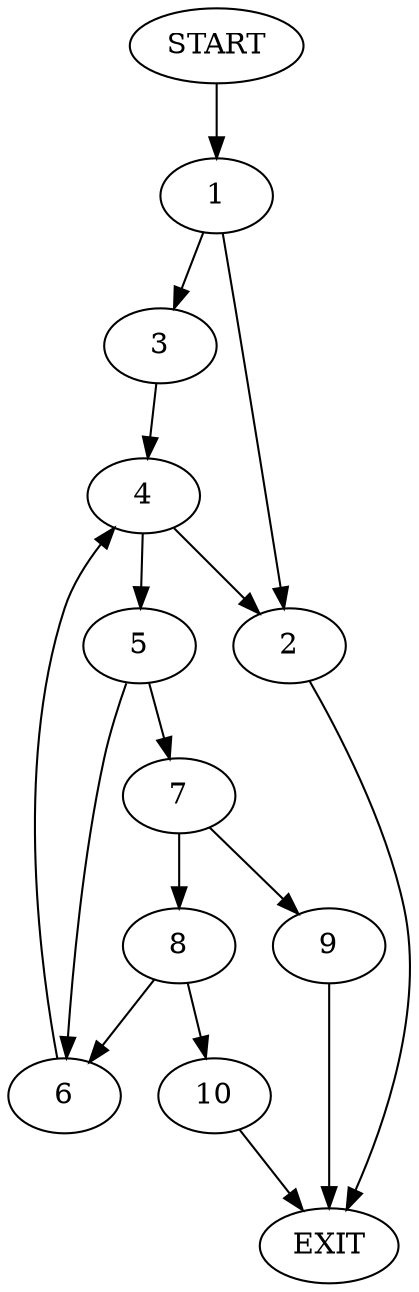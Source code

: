digraph {
0 [label="START"]
11 [label="EXIT"]
0 -> 1
1 -> 2
1 -> 3
3 -> 4
2 -> 11
4 -> 2
4 -> 5
5 -> 6
5 -> 7
6 -> 4
7 -> 8
7 -> 9
8 -> 10
8 -> 6
9 -> 11
10 -> 11
}
